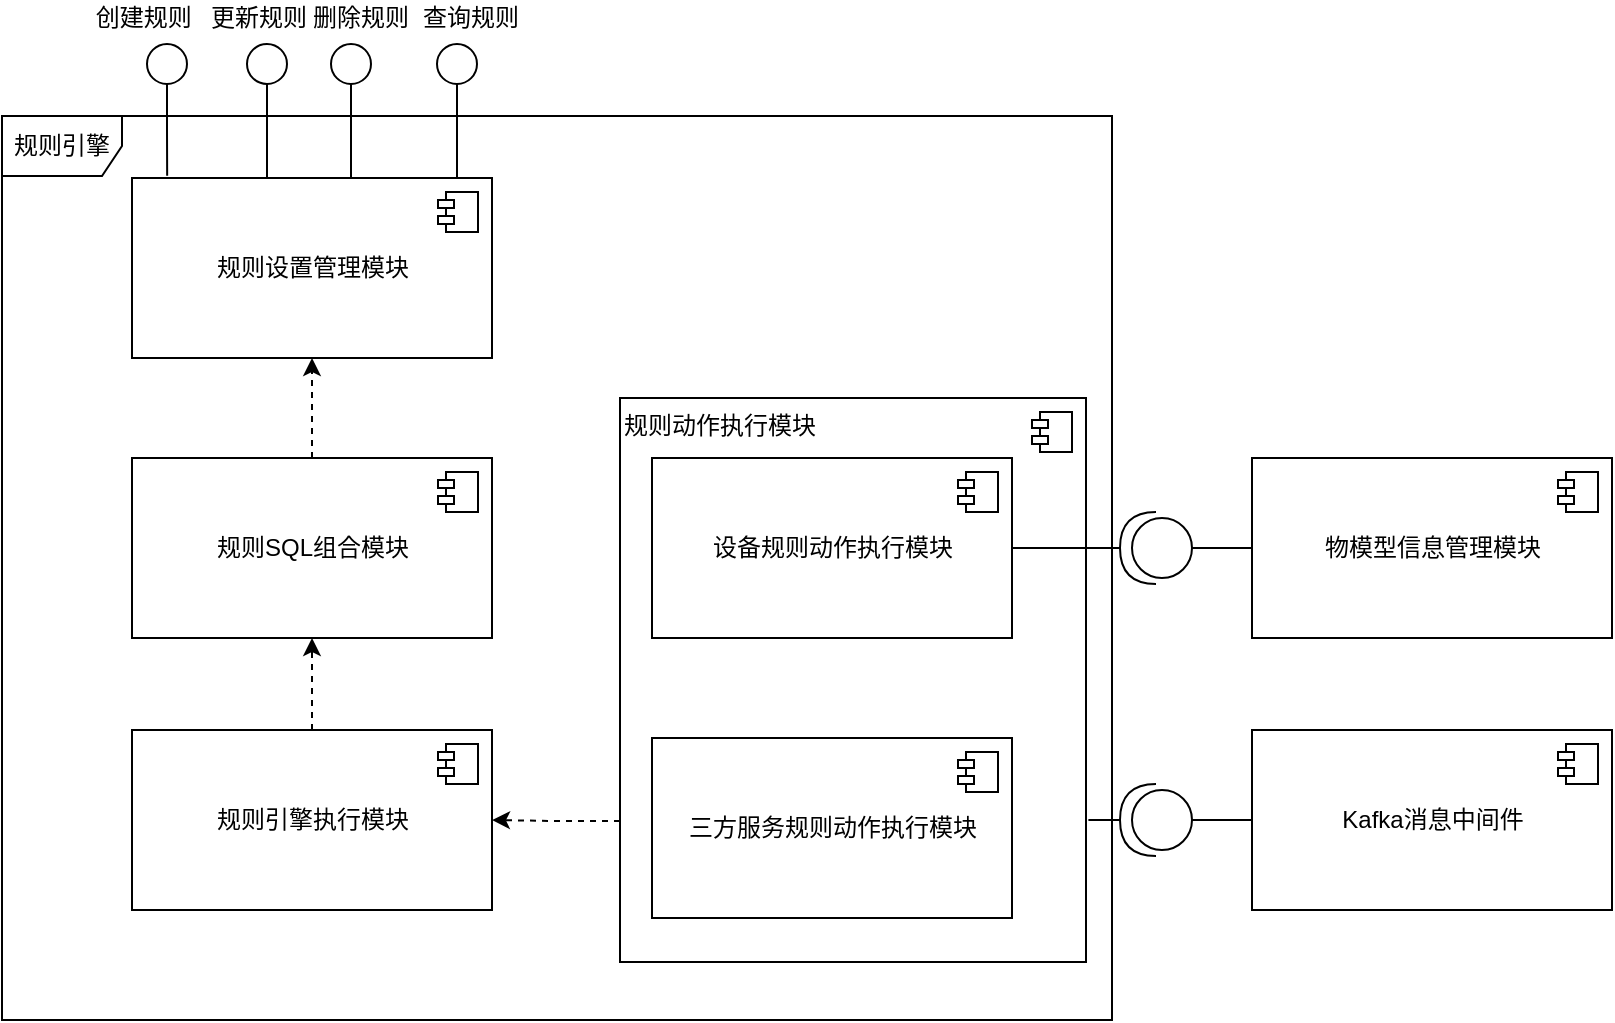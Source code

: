 <mxfile version="14.2.9" type="github">
  <diagram id="t4Ar3igG2bWB1md3Jn5b" name="第 1 页">
    <mxGraphModel dx="860" dy="474" grid="0" gridSize="10" guides="1" tooltips="1" connect="1" arrows="1" fold="1" page="0" pageScale="1" pageWidth="827" pageHeight="1169" math="0" shadow="0">
      <root>
        <mxCell id="0" />
        <mxCell id="1" parent="0" />
        <mxCell id="jOJlzJDerxMGV-HSgP7x-3" value="规则引擎" style="shape=umlFrame;whiteSpace=wrap;html=1;" vertex="1" parent="1">
          <mxGeometry x="75" y="259" width="555" height="452" as="geometry" />
        </mxCell>
        <mxCell id="jOJlzJDerxMGV-HSgP7x-70" style="edgeStyle=orthogonalEdgeStyle;rounded=0;orthogonalLoop=1;jettySize=auto;html=1;exitX=0;exitY=0.75;exitDx=0;exitDy=0;endArrow=classic;endFill=1;dashed=1;" edge="1" parent="1" source="jOJlzJDerxMGV-HSgP7x-35" target="jOJlzJDerxMGV-HSgP7x-13">
          <mxGeometry relative="1" as="geometry" />
        </mxCell>
        <mxCell id="jOJlzJDerxMGV-HSgP7x-35" value="&lt;div style=&quot;&quot;&gt;&lt;span&gt;规则动作执行模块&lt;/span&gt;&lt;/div&gt;" style="html=1;dropTarget=0;align=left;verticalAlign=top;" vertex="1" parent="1">
          <mxGeometry x="384" y="400" width="233" height="282" as="geometry" />
        </mxCell>
        <mxCell id="jOJlzJDerxMGV-HSgP7x-36" value="" style="shape=module;jettyWidth=8;jettyHeight=4;" vertex="1" parent="jOJlzJDerxMGV-HSgP7x-35">
          <mxGeometry x="1" width="20" height="20" relative="1" as="geometry">
            <mxPoint x="-27" y="7" as="offset" />
          </mxGeometry>
        </mxCell>
        <mxCell id="jOJlzJDerxMGV-HSgP7x-1" value="规则设置管理模块" style="html=1;dropTarget=0;" vertex="1" parent="1">
          <mxGeometry x="140" y="290" width="180" height="90" as="geometry" />
        </mxCell>
        <mxCell id="jOJlzJDerxMGV-HSgP7x-2" value="" style="shape=module;jettyWidth=8;jettyHeight=4;" vertex="1" parent="jOJlzJDerxMGV-HSgP7x-1">
          <mxGeometry x="1" width="20" height="20" relative="1" as="geometry">
            <mxPoint x="-27" y="7" as="offset" />
          </mxGeometry>
        </mxCell>
        <mxCell id="jOJlzJDerxMGV-HSgP7x-72" value="" style="edgeStyle=orthogonalEdgeStyle;rounded=0;orthogonalLoop=1;jettySize=auto;html=1;dashed=1;startArrow=none;startFill=0;endArrow=classic;endFill=1;" edge="1" parent="1" source="jOJlzJDerxMGV-HSgP7x-9" target="jOJlzJDerxMGV-HSgP7x-1">
          <mxGeometry relative="1" as="geometry" />
        </mxCell>
        <mxCell id="jOJlzJDerxMGV-HSgP7x-9" value="规则SQL组合模块" style="html=1;dropTarget=0;" vertex="1" parent="1">
          <mxGeometry x="140" y="430" width="180" height="90" as="geometry" />
        </mxCell>
        <mxCell id="jOJlzJDerxMGV-HSgP7x-10" value="" style="shape=module;jettyWidth=8;jettyHeight=4;" vertex="1" parent="jOJlzJDerxMGV-HSgP7x-9">
          <mxGeometry x="1" width="20" height="20" relative="1" as="geometry">
            <mxPoint x="-27" y="7" as="offset" />
          </mxGeometry>
        </mxCell>
        <mxCell id="jOJlzJDerxMGV-HSgP7x-71" style="edgeStyle=orthogonalEdgeStyle;rounded=0;orthogonalLoop=1;jettySize=auto;html=1;exitX=0.5;exitY=0;exitDx=0;exitDy=0;entryX=0.5;entryY=1;entryDx=0;entryDy=0;startArrow=none;startFill=0;endArrow=classic;endFill=1;dashed=1;" edge="1" parent="1" source="jOJlzJDerxMGV-HSgP7x-13" target="jOJlzJDerxMGV-HSgP7x-9">
          <mxGeometry relative="1" as="geometry" />
        </mxCell>
        <mxCell id="jOJlzJDerxMGV-HSgP7x-13" value="规则引擎执行模块" style="html=1;dropTarget=0;" vertex="1" parent="1">
          <mxGeometry x="140" y="566" width="180" height="90" as="geometry" />
        </mxCell>
        <mxCell id="jOJlzJDerxMGV-HSgP7x-14" value="" style="shape=module;jettyWidth=8;jettyHeight=4;" vertex="1" parent="jOJlzJDerxMGV-HSgP7x-13">
          <mxGeometry x="1" width="20" height="20" relative="1" as="geometry">
            <mxPoint x="-27" y="7" as="offset" />
          </mxGeometry>
        </mxCell>
        <mxCell id="jOJlzJDerxMGV-HSgP7x-15" value="设备规则动作执行模块" style="html=1;dropTarget=0;" vertex="1" parent="1">
          <mxGeometry x="400" y="430" width="180" height="90" as="geometry" />
        </mxCell>
        <mxCell id="jOJlzJDerxMGV-HSgP7x-16" value="" style="shape=module;jettyWidth=8;jettyHeight=4;" vertex="1" parent="jOJlzJDerxMGV-HSgP7x-15">
          <mxGeometry x="1" width="20" height="20" relative="1" as="geometry">
            <mxPoint x="-27" y="7" as="offset" />
          </mxGeometry>
        </mxCell>
        <mxCell id="jOJlzJDerxMGV-HSgP7x-23" value="三方服务规则动作执行模块" style="html=1;dropTarget=0;" vertex="1" parent="1">
          <mxGeometry x="400" y="570" width="180" height="90" as="geometry" />
        </mxCell>
        <mxCell id="jOJlzJDerxMGV-HSgP7x-24" value="" style="shape=module;jettyWidth=8;jettyHeight=4;" vertex="1" parent="jOJlzJDerxMGV-HSgP7x-23">
          <mxGeometry x="1" width="20" height="20" relative="1" as="geometry">
            <mxPoint x="-27" y="7" as="offset" />
          </mxGeometry>
        </mxCell>
        <mxCell id="jOJlzJDerxMGV-HSgP7x-25" value="物模型信息管理模块" style="html=1;dropTarget=0;" vertex="1" parent="1">
          <mxGeometry x="700" y="430" width="180" height="90" as="geometry" />
        </mxCell>
        <mxCell id="jOJlzJDerxMGV-HSgP7x-26" value="" style="shape=module;jettyWidth=8;jettyHeight=4;" vertex="1" parent="jOJlzJDerxMGV-HSgP7x-25">
          <mxGeometry x="1" width="20" height="20" relative="1" as="geometry">
            <mxPoint x="-27" y="7" as="offset" />
          </mxGeometry>
        </mxCell>
        <mxCell id="jOJlzJDerxMGV-HSgP7x-27" value="Kafka消息中间件" style="html=1;dropTarget=0;" vertex="1" parent="1">
          <mxGeometry x="700" y="566" width="180" height="90" as="geometry" />
        </mxCell>
        <mxCell id="jOJlzJDerxMGV-HSgP7x-28" value="" style="shape=module;jettyWidth=8;jettyHeight=4;" vertex="1" parent="jOJlzJDerxMGV-HSgP7x-27">
          <mxGeometry x="1" width="20" height="20" relative="1" as="geometry">
            <mxPoint x="-27" y="7" as="offset" />
          </mxGeometry>
        </mxCell>
        <mxCell id="jOJlzJDerxMGV-HSgP7x-33" value="" style="edgeStyle=orthogonalEdgeStyle;rounded=0;orthogonalLoop=1;jettySize=auto;html=1;endArrow=none;endFill=0;" edge="1" parent="1" source="jOJlzJDerxMGV-HSgP7x-32" target="jOJlzJDerxMGV-HSgP7x-15">
          <mxGeometry relative="1" as="geometry">
            <mxPoint x="603" y="475" as="targetPoint" />
          </mxGeometry>
        </mxCell>
        <mxCell id="jOJlzJDerxMGV-HSgP7x-34" value="" style="edgeStyle=orthogonalEdgeStyle;rounded=0;orthogonalLoop=1;jettySize=auto;html=1;endArrow=none;endFill=0;" edge="1" parent="1" source="jOJlzJDerxMGV-HSgP7x-32" target="jOJlzJDerxMGV-HSgP7x-25">
          <mxGeometry relative="1" as="geometry" />
        </mxCell>
        <mxCell id="jOJlzJDerxMGV-HSgP7x-32" value="" style="shape=providedRequiredInterface;html=1;verticalLabelPosition=bottom;direction=west;" vertex="1" parent="1">
          <mxGeometry x="634" y="457" width="36" height="36" as="geometry" />
        </mxCell>
        <mxCell id="jOJlzJDerxMGV-HSgP7x-39" value="" style="edgeStyle=orthogonalEdgeStyle;rounded=0;orthogonalLoop=1;jettySize=auto;html=1;endArrow=none;endFill=0;" edge="1" parent="1" source="jOJlzJDerxMGV-HSgP7x-38" target="jOJlzJDerxMGV-HSgP7x-27">
          <mxGeometry relative="1" as="geometry" />
        </mxCell>
        <mxCell id="jOJlzJDerxMGV-HSgP7x-41" style="edgeStyle=orthogonalEdgeStyle;rounded=0;orthogonalLoop=1;jettySize=auto;html=1;exitX=1;exitY=0.5;exitDx=0;exitDy=0;exitPerimeter=0;entryX=1.005;entryY=0.749;entryDx=0;entryDy=0;entryPerimeter=0;endArrow=none;endFill=0;" edge="1" parent="1" source="jOJlzJDerxMGV-HSgP7x-38" target="jOJlzJDerxMGV-HSgP7x-35">
          <mxGeometry relative="1" as="geometry" />
        </mxCell>
        <mxCell id="jOJlzJDerxMGV-HSgP7x-38" value="" style="shape=providedRequiredInterface;html=1;verticalLabelPosition=bottom;direction=west;" vertex="1" parent="1">
          <mxGeometry x="634" y="593" width="36" height="36" as="geometry" />
        </mxCell>
        <mxCell id="jOJlzJDerxMGV-HSgP7x-65" style="edgeStyle=orthogonalEdgeStyle;rounded=0;orthogonalLoop=1;jettySize=auto;html=1;exitX=0.5;exitY=1;exitDx=0;exitDy=0;endArrow=none;endFill=0;" edge="1" parent="1" source="jOJlzJDerxMGV-HSgP7x-56">
          <mxGeometry relative="1" as="geometry">
            <mxPoint x="157.578" y="288.864" as="targetPoint" />
          </mxGeometry>
        </mxCell>
        <mxCell id="jOJlzJDerxMGV-HSgP7x-56" value="" style="ellipse;fillColor=#ffffff;strokeColor=#000000;align=left;" vertex="1" parent="1">
          <mxGeometry x="147.5" y="223" width="20" height="20" as="geometry" />
        </mxCell>
        <mxCell id="jOJlzJDerxMGV-HSgP7x-58" style="edgeStyle=orthogonalEdgeStyle;rounded=0;orthogonalLoop=1;jettySize=auto;html=1;exitX=0.5;exitY=1;exitDx=0;exitDy=0;endArrow=none;endFill=0;" edge="1" source="jOJlzJDerxMGV-HSgP7x-59" parent="1">
          <mxGeometry relative="1" as="geometry">
            <mxPoint x="207.5" y="290" as="targetPoint" />
            <Array as="points">
              <mxPoint x="207.5" y="290" />
            </Array>
          </mxGeometry>
        </mxCell>
        <mxCell id="jOJlzJDerxMGV-HSgP7x-59" value="" style="ellipse;fillColor=#ffffff;strokeColor=#000000;align=left;" vertex="1" parent="1">
          <mxGeometry x="197.5" y="223" width="20" height="20" as="geometry" />
        </mxCell>
        <mxCell id="jOJlzJDerxMGV-HSgP7x-60" style="edgeStyle=orthogonalEdgeStyle;rounded=0;orthogonalLoop=1;jettySize=auto;html=1;exitX=0.5;exitY=1;exitDx=0;exitDy=0;endArrow=none;endFill=0;" edge="1" source="jOJlzJDerxMGV-HSgP7x-61" parent="1">
          <mxGeometry relative="1" as="geometry">
            <mxPoint x="249.5" y="290" as="targetPoint" />
            <Array as="points">
              <mxPoint x="249.5" y="259" />
              <mxPoint x="249.5" y="259" />
            </Array>
          </mxGeometry>
        </mxCell>
        <mxCell id="jOJlzJDerxMGV-HSgP7x-61" value="" style="ellipse;fillColor=#ffffff;strokeColor=#000000;align=left;" vertex="1" parent="1">
          <mxGeometry x="239.5" y="223" width="20" height="20" as="geometry" />
        </mxCell>
        <mxCell id="jOJlzJDerxMGV-HSgP7x-62" style="edgeStyle=orthogonalEdgeStyle;rounded=0;orthogonalLoop=1;jettySize=auto;html=1;exitX=0.5;exitY=1;exitDx=0;exitDy=0;endArrow=none;endFill=0;" edge="1" source="jOJlzJDerxMGV-HSgP7x-63" parent="1">
          <mxGeometry relative="1" as="geometry">
            <mxPoint x="302.5" y="290" as="targetPoint" />
            <Array as="points">
              <mxPoint x="302.5" y="290" />
            </Array>
          </mxGeometry>
        </mxCell>
        <mxCell id="jOJlzJDerxMGV-HSgP7x-63" value="" style="ellipse;fillColor=#ffffff;strokeColor=#000000;align=left;" vertex="1" parent="1">
          <mxGeometry x="292.5" y="223" width="20" height="20" as="geometry" />
        </mxCell>
        <mxCell id="jOJlzJDerxMGV-HSgP7x-64" style="edgeStyle=orthogonalEdgeStyle;rounded=0;orthogonalLoop=1;jettySize=auto;html=1;exitX=0.5;exitY=1;exitDx=0;exitDy=0;endArrow=none;endFill=0;" edge="1" parent="1" source="jOJlzJDerxMGV-HSgP7x-59">
          <mxGeometry relative="1" as="geometry">
            <mxPoint x="207.5" y="290" as="targetPoint" />
            <mxPoint x="207.5" y="243" as="sourcePoint" />
            <Array as="points">
              <mxPoint x="207.5" y="261" />
              <mxPoint x="207.5" y="261" />
            </Array>
          </mxGeometry>
        </mxCell>
        <mxCell id="jOJlzJDerxMGV-HSgP7x-66" value="创建规则&amp;nbsp;" style="text;html=1;align=center;verticalAlign=middle;resizable=0;points=[];autosize=1;" vertex="1" parent="1">
          <mxGeometry x="116" y="201" width="61" height="18" as="geometry" />
        </mxCell>
        <mxCell id="jOJlzJDerxMGV-HSgP7x-67" value="更新规则" style="text;html=1;align=center;verticalAlign=middle;resizable=0;points=[];autosize=1;" vertex="1" parent="1">
          <mxGeometry x="174" y="201" width="58" height="18" as="geometry" />
        </mxCell>
        <mxCell id="jOJlzJDerxMGV-HSgP7x-68" value="删除规则" style="text;html=1;align=center;verticalAlign=middle;resizable=0;points=[];autosize=1;" vertex="1" parent="1">
          <mxGeometry x="225" y="201" width="58" height="18" as="geometry" />
        </mxCell>
        <mxCell id="jOJlzJDerxMGV-HSgP7x-69" value="查询规则" style="text;html=1;align=center;verticalAlign=middle;resizable=0;points=[];autosize=1;" vertex="1" parent="1">
          <mxGeometry x="280" y="201" width="58" height="18" as="geometry" />
        </mxCell>
      </root>
    </mxGraphModel>
  </diagram>
</mxfile>
